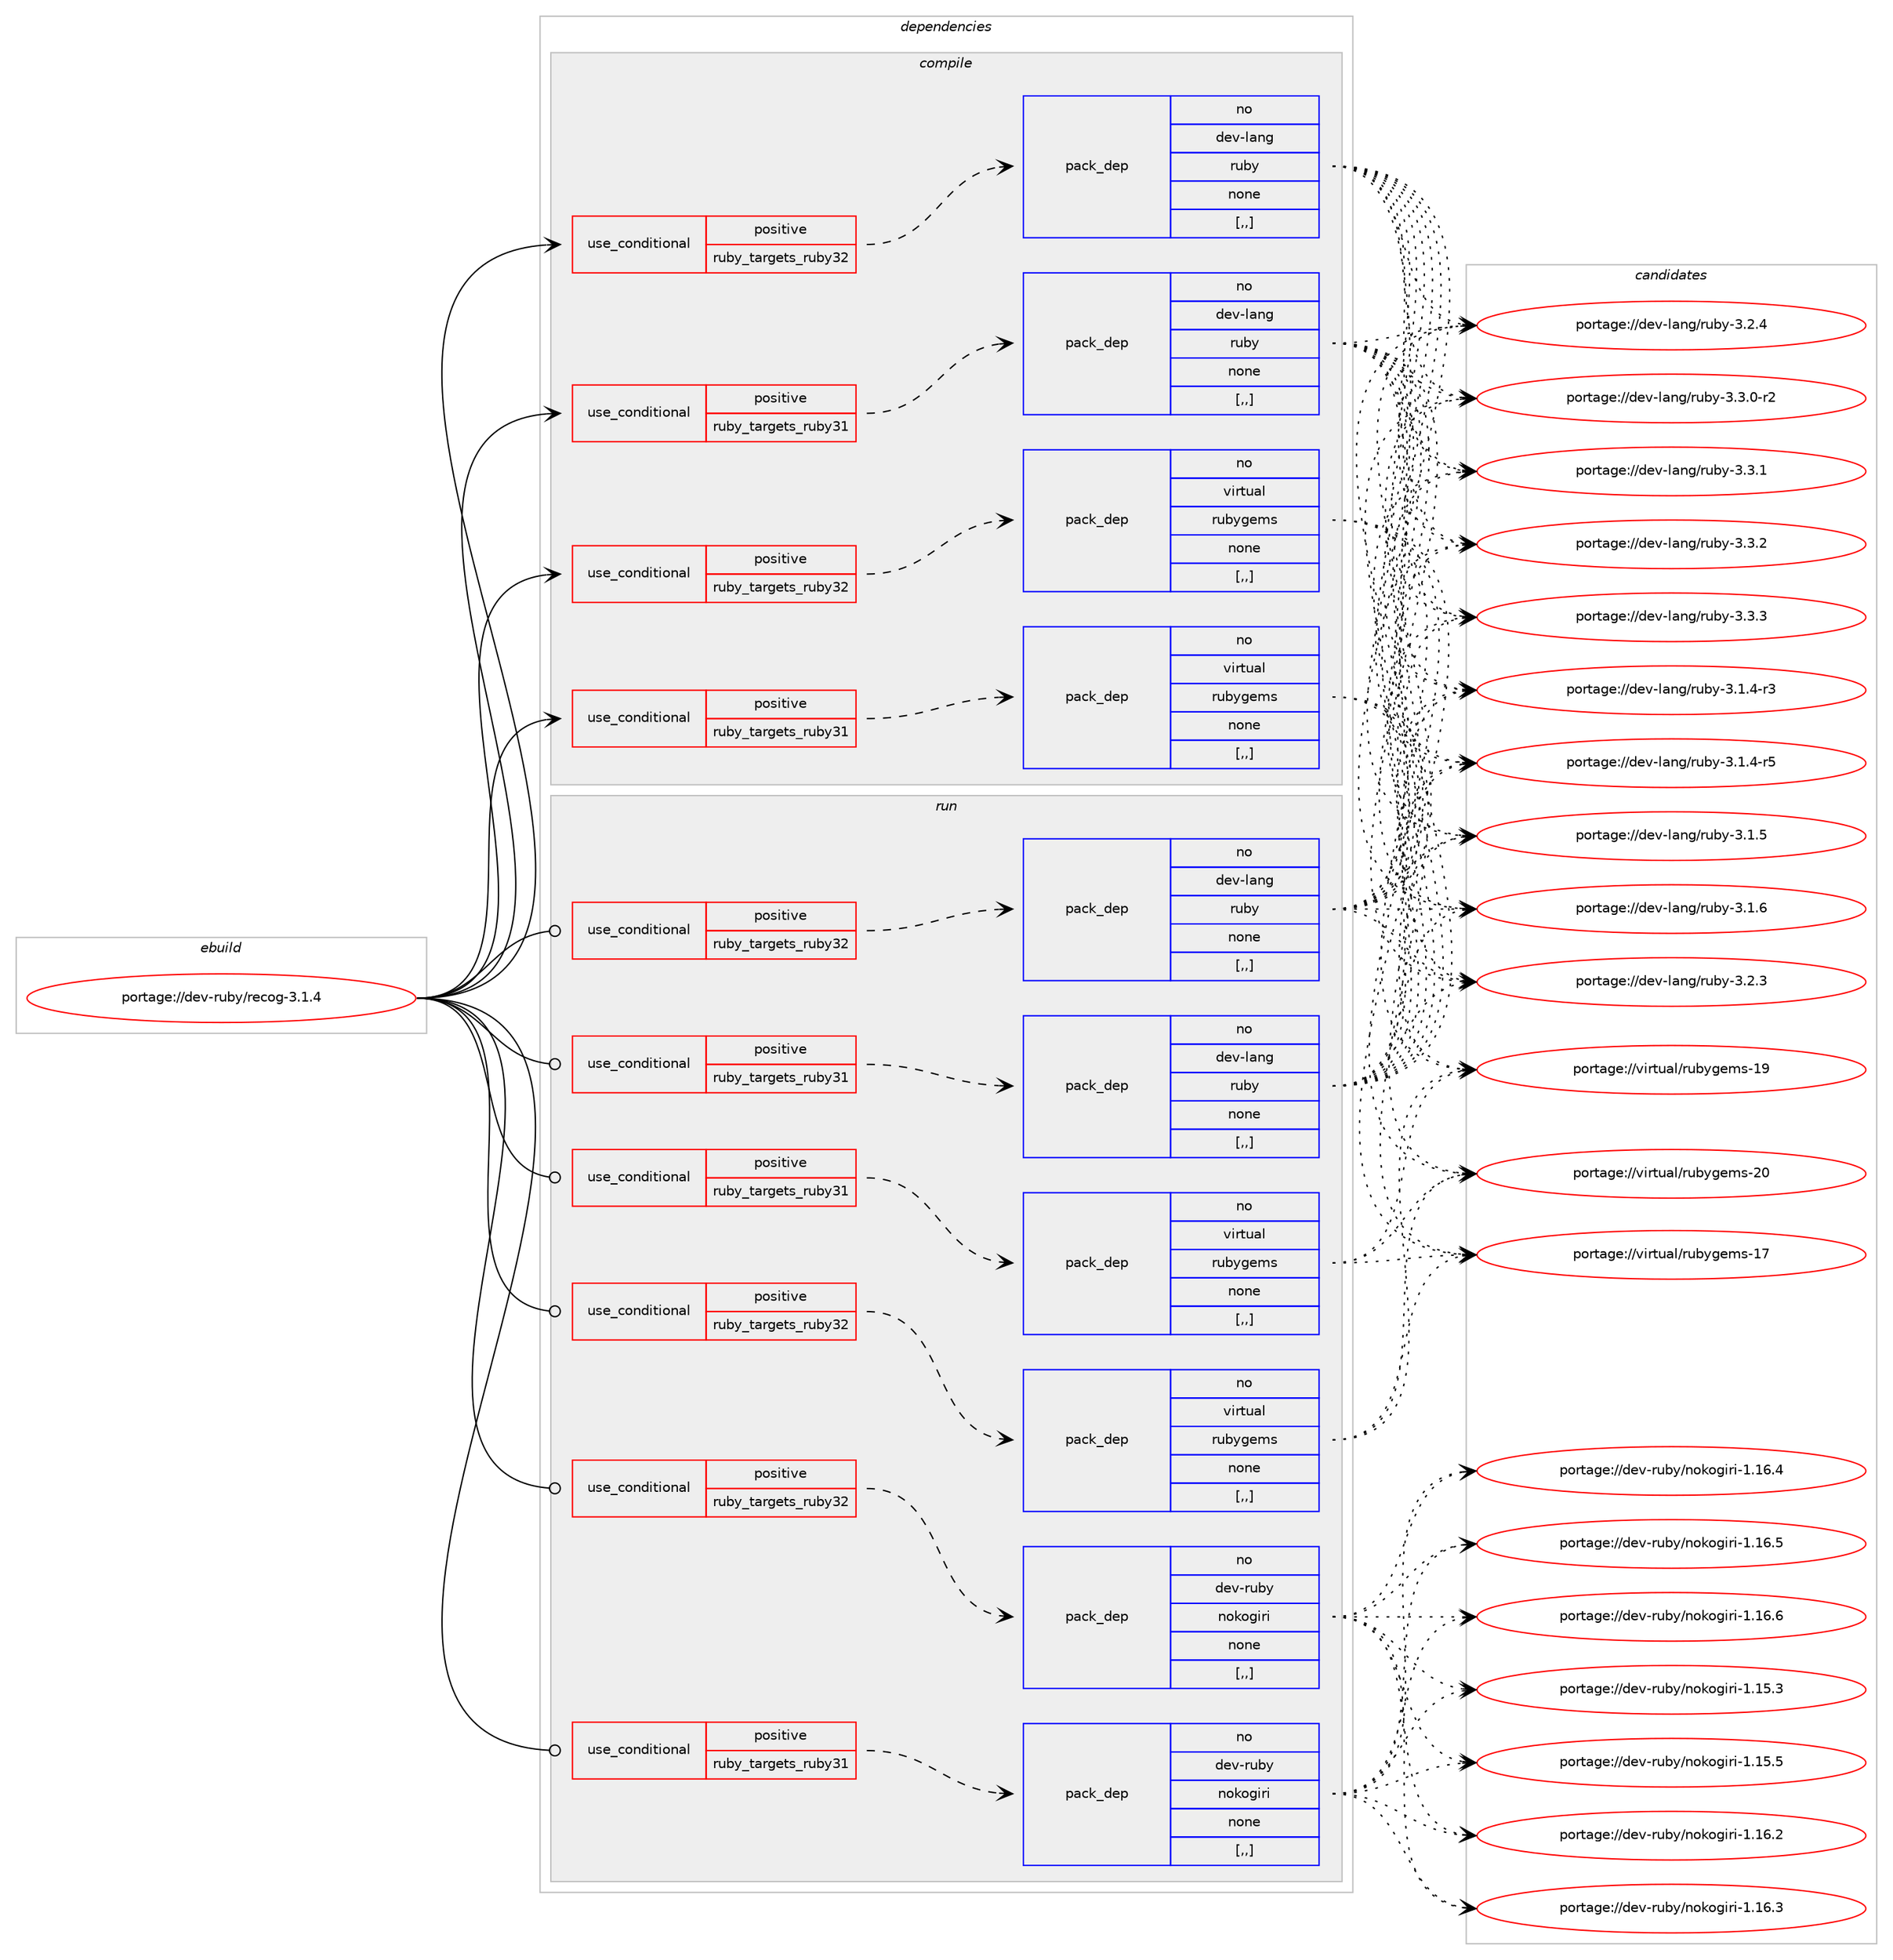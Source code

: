 digraph prolog {

# *************
# Graph options
# *************

newrank=true;
concentrate=true;
compound=true;
graph [rankdir=LR,fontname=Helvetica,fontsize=10,ranksep=1.5];#, ranksep=2.5, nodesep=0.2];
edge  [arrowhead=vee];
node  [fontname=Helvetica,fontsize=10];

# **********
# The ebuild
# **********

subgraph cluster_leftcol {
color=gray;
rank=same;
label=<<i>ebuild</i>>;
id [label="portage://dev-ruby/recog-3.1.4", color=red, width=4, href="../dev-ruby/recog-3.1.4.svg"];
}

# ****************
# The dependencies
# ****************

subgraph cluster_midcol {
color=gray;
label=<<i>dependencies</i>>;
subgraph cluster_compile {
fillcolor="#eeeeee";
style=filled;
label=<<i>compile</i>>;
subgraph cond52630 {
dependency193392 [label=<<TABLE BORDER="0" CELLBORDER="1" CELLSPACING="0" CELLPADDING="4"><TR><TD ROWSPAN="3" CELLPADDING="10">use_conditional</TD></TR><TR><TD>positive</TD></TR><TR><TD>ruby_targets_ruby31</TD></TR></TABLE>>, shape=none, color=red];
subgraph pack139440 {
dependency193393 [label=<<TABLE BORDER="0" CELLBORDER="1" CELLSPACING="0" CELLPADDING="4" WIDTH="220"><TR><TD ROWSPAN="6" CELLPADDING="30">pack_dep</TD></TR><TR><TD WIDTH="110">no</TD></TR><TR><TD>dev-lang</TD></TR><TR><TD>ruby</TD></TR><TR><TD>none</TD></TR><TR><TD>[,,]</TD></TR></TABLE>>, shape=none, color=blue];
}
dependency193392:e -> dependency193393:w [weight=20,style="dashed",arrowhead="vee"];
}
id:e -> dependency193392:w [weight=20,style="solid",arrowhead="vee"];
subgraph cond52631 {
dependency193394 [label=<<TABLE BORDER="0" CELLBORDER="1" CELLSPACING="0" CELLPADDING="4"><TR><TD ROWSPAN="3" CELLPADDING="10">use_conditional</TD></TR><TR><TD>positive</TD></TR><TR><TD>ruby_targets_ruby31</TD></TR></TABLE>>, shape=none, color=red];
subgraph pack139441 {
dependency193395 [label=<<TABLE BORDER="0" CELLBORDER="1" CELLSPACING="0" CELLPADDING="4" WIDTH="220"><TR><TD ROWSPAN="6" CELLPADDING="30">pack_dep</TD></TR><TR><TD WIDTH="110">no</TD></TR><TR><TD>virtual</TD></TR><TR><TD>rubygems</TD></TR><TR><TD>none</TD></TR><TR><TD>[,,]</TD></TR></TABLE>>, shape=none, color=blue];
}
dependency193394:e -> dependency193395:w [weight=20,style="dashed",arrowhead="vee"];
}
id:e -> dependency193394:w [weight=20,style="solid",arrowhead="vee"];
subgraph cond52632 {
dependency193396 [label=<<TABLE BORDER="0" CELLBORDER="1" CELLSPACING="0" CELLPADDING="4"><TR><TD ROWSPAN="3" CELLPADDING="10">use_conditional</TD></TR><TR><TD>positive</TD></TR><TR><TD>ruby_targets_ruby32</TD></TR></TABLE>>, shape=none, color=red];
subgraph pack139442 {
dependency193397 [label=<<TABLE BORDER="0" CELLBORDER="1" CELLSPACING="0" CELLPADDING="4" WIDTH="220"><TR><TD ROWSPAN="6" CELLPADDING="30">pack_dep</TD></TR><TR><TD WIDTH="110">no</TD></TR><TR><TD>dev-lang</TD></TR><TR><TD>ruby</TD></TR><TR><TD>none</TD></TR><TR><TD>[,,]</TD></TR></TABLE>>, shape=none, color=blue];
}
dependency193396:e -> dependency193397:w [weight=20,style="dashed",arrowhead="vee"];
}
id:e -> dependency193396:w [weight=20,style="solid",arrowhead="vee"];
subgraph cond52633 {
dependency193398 [label=<<TABLE BORDER="0" CELLBORDER="1" CELLSPACING="0" CELLPADDING="4"><TR><TD ROWSPAN="3" CELLPADDING="10">use_conditional</TD></TR><TR><TD>positive</TD></TR><TR><TD>ruby_targets_ruby32</TD></TR></TABLE>>, shape=none, color=red];
subgraph pack139443 {
dependency193399 [label=<<TABLE BORDER="0" CELLBORDER="1" CELLSPACING="0" CELLPADDING="4" WIDTH="220"><TR><TD ROWSPAN="6" CELLPADDING="30">pack_dep</TD></TR><TR><TD WIDTH="110">no</TD></TR><TR><TD>virtual</TD></TR><TR><TD>rubygems</TD></TR><TR><TD>none</TD></TR><TR><TD>[,,]</TD></TR></TABLE>>, shape=none, color=blue];
}
dependency193398:e -> dependency193399:w [weight=20,style="dashed",arrowhead="vee"];
}
id:e -> dependency193398:w [weight=20,style="solid",arrowhead="vee"];
}
subgraph cluster_compileandrun {
fillcolor="#eeeeee";
style=filled;
label=<<i>compile and run</i>>;
}
subgraph cluster_run {
fillcolor="#eeeeee";
style=filled;
label=<<i>run</i>>;
subgraph cond52634 {
dependency193400 [label=<<TABLE BORDER="0" CELLBORDER="1" CELLSPACING="0" CELLPADDING="4"><TR><TD ROWSPAN="3" CELLPADDING="10">use_conditional</TD></TR><TR><TD>positive</TD></TR><TR><TD>ruby_targets_ruby31</TD></TR></TABLE>>, shape=none, color=red];
subgraph pack139444 {
dependency193401 [label=<<TABLE BORDER="0" CELLBORDER="1" CELLSPACING="0" CELLPADDING="4" WIDTH="220"><TR><TD ROWSPAN="6" CELLPADDING="30">pack_dep</TD></TR><TR><TD WIDTH="110">no</TD></TR><TR><TD>dev-lang</TD></TR><TR><TD>ruby</TD></TR><TR><TD>none</TD></TR><TR><TD>[,,]</TD></TR></TABLE>>, shape=none, color=blue];
}
dependency193400:e -> dependency193401:w [weight=20,style="dashed",arrowhead="vee"];
}
id:e -> dependency193400:w [weight=20,style="solid",arrowhead="odot"];
subgraph cond52635 {
dependency193402 [label=<<TABLE BORDER="0" CELLBORDER="1" CELLSPACING="0" CELLPADDING="4"><TR><TD ROWSPAN="3" CELLPADDING="10">use_conditional</TD></TR><TR><TD>positive</TD></TR><TR><TD>ruby_targets_ruby31</TD></TR></TABLE>>, shape=none, color=red];
subgraph pack139445 {
dependency193403 [label=<<TABLE BORDER="0" CELLBORDER="1" CELLSPACING="0" CELLPADDING="4" WIDTH="220"><TR><TD ROWSPAN="6" CELLPADDING="30">pack_dep</TD></TR><TR><TD WIDTH="110">no</TD></TR><TR><TD>dev-ruby</TD></TR><TR><TD>nokogiri</TD></TR><TR><TD>none</TD></TR><TR><TD>[,,]</TD></TR></TABLE>>, shape=none, color=blue];
}
dependency193402:e -> dependency193403:w [weight=20,style="dashed",arrowhead="vee"];
}
id:e -> dependency193402:w [weight=20,style="solid",arrowhead="odot"];
subgraph cond52636 {
dependency193404 [label=<<TABLE BORDER="0" CELLBORDER="1" CELLSPACING="0" CELLPADDING="4"><TR><TD ROWSPAN="3" CELLPADDING="10">use_conditional</TD></TR><TR><TD>positive</TD></TR><TR><TD>ruby_targets_ruby31</TD></TR></TABLE>>, shape=none, color=red];
subgraph pack139446 {
dependency193405 [label=<<TABLE BORDER="0" CELLBORDER="1" CELLSPACING="0" CELLPADDING="4" WIDTH="220"><TR><TD ROWSPAN="6" CELLPADDING="30">pack_dep</TD></TR><TR><TD WIDTH="110">no</TD></TR><TR><TD>virtual</TD></TR><TR><TD>rubygems</TD></TR><TR><TD>none</TD></TR><TR><TD>[,,]</TD></TR></TABLE>>, shape=none, color=blue];
}
dependency193404:e -> dependency193405:w [weight=20,style="dashed",arrowhead="vee"];
}
id:e -> dependency193404:w [weight=20,style="solid",arrowhead="odot"];
subgraph cond52637 {
dependency193406 [label=<<TABLE BORDER="0" CELLBORDER="1" CELLSPACING="0" CELLPADDING="4"><TR><TD ROWSPAN="3" CELLPADDING="10">use_conditional</TD></TR><TR><TD>positive</TD></TR><TR><TD>ruby_targets_ruby32</TD></TR></TABLE>>, shape=none, color=red];
subgraph pack139447 {
dependency193407 [label=<<TABLE BORDER="0" CELLBORDER="1" CELLSPACING="0" CELLPADDING="4" WIDTH="220"><TR><TD ROWSPAN="6" CELLPADDING="30">pack_dep</TD></TR><TR><TD WIDTH="110">no</TD></TR><TR><TD>dev-lang</TD></TR><TR><TD>ruby</TD></TR><TR><TD>none</TD></TR><TR><TD>[,,]</TD></TR></TABLE>>, shape=none, color=blue];
}
dependency193406:e -> dependency193407:w [weight=20,style="dashed",arrowhead="vee"];
}
id:e -> dependency193406:w [weight=20,style="solid",arrowhead="odot"];
subgraph cond52638 {
dependency193408 [label=<<TABLE BORDER="0" CELLBORDER="1" CELLSPACING="0" CELLPADDING="4"><TR><TD ROWSPAN="3" CELLPADDING="10">use_conditional</TD></TR><TR><TD>positive</TD></TR><TR><TD>ruby_targets_ruby32</TD></TR></TABLE>>, shape=none, color=red];
subgraph pack139448 {
dependency193409 [label=<<TABLE BORDER="0" CELLBORDER="1" CELLSPACING="0" CELLPADDING="4" WIDTH="220"><TR><TD ROWSPAN="6" CELLPADDING="30">pack_dep</TD></TR><TR><TD WIDTH="110">no</TD></TR><TR><TD>dev-ruby</TD></TR><TR><TD>nokogiri</TD></TR><TR><TD>none</TD></TR><TR><TD>[,,]</TD></TR></TABLE>>, shape=none, color=blue];
}
dependency193408:e -> dependency193409:w [weight=20,style="dashed",arrowhead="vee"];
}
id:e -> dependency193408:w [weight=20,style="solid",arrowhead="odot"];
subgraph cond52639 {
dependency193410 [label=<<TABLE BORDER="0" CELLBORDER="1" CELLSPACING="0" CELLPADDING="4"><TR><TD ROWSPAN="3" CELLPADDING="10">use_conditional</TD></TR><TR><TD>positive</TD></TR><TR><TD>ruby_targets_ruby32</TD></TR></TABLE>>, shape=none, color=red];
subgraph pack139449 {
dependency193411 [label=<<TABLE BORDER="0" CELLBORDER="1" CELLSPACING="0" CELLPADDING="4" WIDTH="220"><TR><TD ROWSPAN="6" CELLPADDING="30">pack_dep</TD></TR><TR><TD WIDTH="110">no</TD></TR><TR><TD>virtual</TD></TR><TR><TD>rubygems</TD></TR><TR><TD>none</TD></TR><TR><TD>[,,]</TD></TR></TABLE>>, shape=none, color=blue];
}
dependency193410:e -> dependency193411:w [weight=20,style="dashed",arrowhead="vee"];
}
id:e -> dependency193410:w [weight=20,style="solid",arrowhead="odot"];
}
}

# **************
# The candidates
# **************

subgraph cluster_choices {
rank=same;
color=gray;
label=<<i>candidates</i>>;

subgraph choice139440 {
color=black;
nodesep=1;
choice100101118451089711010347114117981214551464946524511451 [label="portage://dev-lang/ruby-3.1.4-r3", color=red, width=4,href="../dev-lang/ruby-3.1.4-r3.svg"];
choice100101118451089711010347114117981214551464946524511453 [label="portage://dev-lang/ruby-3.1.4-r5", color=red, width=4,href="../dev-lang/ruby-3.1.4-r5.svg"];
choice10010111845108971101034711411798121455146494653 [label="portage://dev-lang/ruby-3.1.5", color=red, width=4,href="../dev-lang/ruby-3.1.5.svg"];
choice10010111845108971101034711411798121455146494654 [label="portage://dev-lang/ruby-3.1.6", color=red, width=4,href="../dev-lang/ruby-3.1.6.svg"];
choice10010111845108971101034711411798121455146504651 [label="portage://dev-lang/ruby-3.2.3", color=red, width=4,href="../dev-lang/ruby-3.2.3.svg"];
choice10010111845108971101034711411798121455146504652 [label="portage://dev-lang/ruby-3.2.4", color=red, width=4,href="../dev-lang/ruby-3.2.4.svg"];
choice100101118451089711010347114117981214551465146484511450 [label="portage://dev-lang/ruby-3.3.0-r2", color=red, width=4,href="../dev-lang/ruby-3.3.0-r2.svg"];
choice10010111845108971101034711411798121455146514649 [label="portage://dev-lang/ruby-3.3.1", color=red, width=4,href="../dev-lang/ruby-3.3.1.svg"];
choice10010111845108971101034711411798121455146514650 [label="portage://dev-lang/ruby-3.3.2", color=red, width=4,href="../dev-lang/ruby-3.3.2.svg"];
choice10010111845108971101034711411798121455146514651 [label="portage://dev-lang/ruby-3.3.3", color=red, width=4,href="../dev-lang/ruby-3.3.3.svg"];
dependency193393:e -> choice100101118451089711010347114117981214551464946524511451:w [style=dotted,weight="100"];
dependency193393:e -> choice100101118451089711010347114117981214551464946524511453:w [style=dotted,weight="100"];
dependency193393:e -> choice10010111845108971101034711411798121455146494653:w [style=dotted,weight="100"];
dependency193393:e -> choice10010111845108971101034711411798121455146494654:w [style=dotted,weight="100"];
dependency193393:e -> choice10010111845108971101034711411798121455146504651:w [style=dotted,weight="100"];
dependency193393:e -> choice10010111845108971101034711411798121455146504652:w [style=dotted,weight="100"];
dependency193393:e -> choice100101118451089711010347114117981214551465146484511450:w [style=dotted,weight="100"];
dependency193393:e -> choice10010111845108971101034711411798121455146514649:w [style=dotted,weight="100"];
dependency193393:e -> choice10010111845108971101034711411798121455146514650:w [style=dotted,weight="100"];
dependency193393:e -> choice10010111845108971101034711411798121455146514651:w [style=dotted,weight="100"];
}
subgraph choice139441 {
color=black;
nodesep=1;
choice118105114116117971084711411798121103101109115454955 [label="portage://virtual/rubygems-17", color=red, width=4,href="../virtual/rubygems-17.svg"];
choice118105114116117971084711411798121103101109115454957 [label="portage://virtual/rubygems-19", color=red, width=4,href="../virtual/rubygems-19.svg"];
choice118105114116117971084711411798121103101109115455048 [label="portage://virtual/rubygems-20", color=red, width=4,href="../virtual/rubygems-20.svg"];
dependency193395:e -> choice118105114116117971084711411798121103101109115454955:w [style=dotted,weight="100"];
dependency193395:e -> choice118105114116117971084711411798121103101109115454957:w [style=dotted,weight="100"];
dependency193395:e -> choice118105114116117971084711411798121103101109115455048:w [style=dotted,weight="100"];
}
subgraph choice139442 {
color=black;
nodesep=1;
choice100101118451089711010347114117981214551464946524511451 [label="portage://dev-lang/ruby-3.1.4-r3", color=red, width=4,href="../dev-lang/ruby-3.1.4-r3.svg"];
choice100101118451089711010347114117981214551464946524511453 [label="portage://dev-lang/ruby-3.1.4-r5", color=red, width=4,href="../dev-lang/ruby-3.1.4-r5.svg"];
choice10010111845108971101034711411798121455146494653 [label="portage://dev-lang/ruby-3.1.5", color=red, width=4,href="../dev-lang/ruby-3.1.5.svg"];
choice10010111845108971101034711411798121455146494654 [label="portage://dev-lang/ruby-3.1.6", color=red, width=4,href="../dev-lang/ruby-3.1.6.svg"];
choice10010111845108971101034711411798121455146504651 [label="portage://dev-lang/ruby-3.2.3", color=red, width=4,href="../dev-lang/ruby-3.2.3.svg"];
choice10010111845108971101034711411798121455146504652 [label="portage://dev-lang/ruby-3.2.4", color=red, width=4,href="../dev-lang/ruby-3.2.4.svg"];
choice100101118451089711010347114117981214551465146484511450 [label="portage://dev-lang/ruby-3.3.0-r2", color=red, width=4,href="../dev-lang/ruby-3.3.0-r2.svg"];
choice10010111845108971101034711411798121455146514649 [label="portage://dev-lang/ruby-3.3.1", color=red, width=4,href="../dev-lang/ruby-3.3.1.svg"];
choice10010111845108971101034711411798121455146514650 [label="portage://dev-lang/ruby-3.3.2", color=red, width=4,href="../dev-lang/ruby-3.3.2.svg"];
choice10010111845108971101034711411798121455146514651 [label="portage://dev-lang/ruby-3.3.3", color=red, width=4,href="../dev-lang/ruby-3.3.3.svg"];
dependency193397:e -> choice100101118451089711010347114117981214551464946524511451:w [style=dotted,weight="100"];
dependency193397:e -> choice100101118451089711010347114117981214551464946524511453:w [style=dotted,weight="100"];
dependency193397:e -> choice10010111845108971101034711411798121455146494653:w [style=dotted,weight="100"];
dependency193397:e -> choice10010111845108971101034711411798121455146494654:w [style=dotted,weight="100"];
dependency193397:e -> choice10010111845108971101034711411798121455146504651:w [style=dotted,weight="100"];
dependency193397:e -> choice10010111845108971101034711411798121455146504652:w [style=dotted,weight="100"];
dependency193397:e -> choice100101118451089711010347114117981214551465146484511450:w [style=dotted,weight="100"];
dependency193397:e -> choice10010111845108971101034711411798121455146514649:w [style=dotted,weight="100"];
dependency193397:e -> choice10010111845108971101034711411798121455146514650:w [style=dotted,weight="100"];
dependency193397:e -> choice10010111845108971101034711411798121455146514651:w [style=dotted,weight="100"];
}
subgraph choice139443 {
color=black;
nodesep=1;
choice118105114116117971084711411798121103101109115454955 [label="portage://virtual/rubygems-17", color=red, width=4,href="../virtual/rubygems-17.svg"];
choice118105114116117971084711411798121103101109115454957 [label="portage://virtual/rubygems-19", color=red, width=4,href="../virtual/rubygems-19.svg"];
choice118105114116117971084711411798121103101109115455048 [label="portage://virtual/rubygems-20", color=red, width=4,href="../virtual/rubygems-20.svg"];
dependency193399:e -> choice118105114116117971084711411798121103101109115454955:w [style=dotted,weight="100"];
dependency193399:e -> choice118105114116117971084711411798121103101109115454957:w [style=dotted,weight="100"];
dependency193399:e -> choice118105114116117971084711411798121103101109115455048:w [style=dotted,weight="100"];
}
subgraph choice139444 {
color=black;
nodesep=1;
choice100101118451089711010347114117981214551464946524511451 [label="portage://dev-lang/ruby-3.1.4-r3", color=red, width=4,href="../dev-lang/ruby-3.1.4-r3.svg"];
choice100101118451089711010347114117981214551464946524511453 [label="portage://dev-lang/ruby-3.1.4-r5", color=red, width=4,href="../dev-lang/ruby-3.1.4-r5.svg"];
choice10010111845108971101034711411798121455146494653 [label="portage://dev-lang/ruby-3.1.5", color=red, width=4,href="../dev-lang/ruby-3.1.5.svg"];
choice10010111845108971101034711411798121455146494654 [label="portage://dev-lang/ruby-3.1.6", color=red, width=4,href="../dev-lang/ruby-3.1.6.svg"];
choice10010111845108971101034711411798121455146504651 [label="portage://dev-lang/ruby-3.2.3", color=red, width=4,href="../dev-lang/ruby-3.2.3.svg"];
choice10010111845108971101034711411798121455146504652 [label="portage://dev-lang/ruby-3.2.4", color=red, width=4,href="../dev-lang/ruby-3.2.4.svg"];
choice100101118451089711010347114117981214551465146484511450 [label="portage://dev-lang/ruby-3.3.0-r2", color=red, width=4,href="../dev-lang/ruby-3.3.0-r2.svg"];
choice10010111845108971101034711411798121455146514649 [label="portage://dev-lang/ruby-3.3.1", color=red, width=4,href="../dev-lang/ruby-3.3.1.svg"];
choice10010111845108971101034711411798121455146514650 [label="portage://dev-lang/ruby-3.3.2", color=red, width=4,href="../dev-lang/ruby-3.3.2.svg"];
choice10010111845108971101034711411798121455146514651 [label="portage://dev-lang/ruby-3.3.3", color=red, width=4,href="../dev-lang/ruby-3.3.3.svg"];
dependency193401:e -> choice100101118451089711010347114117981214551464946524511451:w [style=dotted,weight="100"];
dependency193401:e -> choice100101118451089711010347114117981214551464946524511453:w [style=dotted,weight="100"];
dependency193401:e -> choice10010111845108971101034711411798121455146494653:w [style=dotted,weight="100"];
dependency193401:e -> choice10010111845108971101034711411798121455146494654:w [style=dotted,weight="100"];
dependency193401:e -> choice10010111845108971101034711411798121455146504651:w [style=dotted,weight="100"];
dependency193401:e -> choice10010111845108971101034711411798121455146504652:w [style=dotted,weight="100"];
dependency193401:e -> choice100101118451089711010347114117981214551465146484511450:w [style=dotted,weight="100"];
dependency193401:e -> choice10010111845108971101034711411798121455146514649:w [style=dotted,weight="100"];
dependency193401:e -> choice10010111845108971101034711411798121455146514650:w [style=dotted,weight="100"];
dependency193401:e -> choice10010111845108971101034711411798121455146514651:w [style=dotted,weight="100"];
}
subgraph choice139445 {
color=black;
nodesep=1;
choice10010111845114117981214711011110711110310511410545494649534651 [label="portage://dev-ruby/nokogiri-1.15.3", color=red, width=4,href="../dev-ruby/nokogiri-1.15.3.svg"];
choice10010111845114117981214711011110711110310511410545494649534653 [label="portage://dev-ruby/nokogiri-1.15.5", color=red, width=4,href="../dev-ruby/nokogiri-1.15.5.svg"];
choice10010111845114117981214711011110711110310511410545494649544650 [label="portage://dev-ruby/nokogiri-1.16.2", color=red, width=4,href="../dev-ruby/nokogiri-1.16.2.svg"];
choice10010111845114117981214711011110711110310511410545494649544651 [label="portage://dev-ruby/nokogiri-1.16.3", color=red, width=4,href="../dev-ruby/nokogiri-1.16.3.svg"];
choice10010111845114117981214711011110711110310511410545494649544652 [label="portage://dev-ruby/nokogiri-1.16.4", color=red, width=4,href="../dev-ruby/nokogiri-1.16.4.svg"];
choice10010111845114117981214711011110711110310511410545494649544653 [label="portage://dev-ruby/nokogiri-1.16.5", color=red, width=4,href="../dev-ruby/nokogiri-1.16.5.svg"];
choice10010111845114117981214711011110711110310511410545494649544654 [label="portage://dev-ruby/nokogiri-1.16.6", color=red, width=4,href="../dev-ruby/nokogiri-1.16.6.svg"];
dependency193403:e -> choice10010111845114117981214711011110711110310511410545494649534651:w [style=dotted,weight="100"];
dependency193403:e -> choice10010111845114117981214711011110711110310511410545494649534653:w [style=dotted,weight="100"];
dependency193403:e -> choice10010111845114117981214711011110711110310511410545494649544650:w [style=dotted,weight="100"];
dependency193403:e -> choice10010111845114117981214711011110711110310511410545494649544651:w [style=dotted,weight="100"];
dependency193403:e -> choice10010111845114117981214711011110711110310511410545494649544652:w [style=dotted,weight="100"];
dependency193403:e -> choice10010111845114117981214711011110711110310511410545494649544653:w [style=dotted,weight="100"];
dependency193403:e -> choice10010111845114117981214711011110711110310511410545494649544654:w [style=dotted,weight="100"];
}
subgraph choice139446 {
color=black;
nodesep=1;
choice118105114116117971084711411798121103101109115454955 [label="portage://virtual/rubygems-17", color=red, width=4,href="../virtual/rubygems-17.svg"];
choice118105114116117971084711411798121103101109115454957 [label="portage://virtual/rubygems-19", color=red, width=4,href="../virtual/rubygems-19.svg"];
choice118105114116117971084711411798121103101109115455048 [label="portage://virtual/rubygems-20", color=red, width=4,href="../virtual/rubygems-20.svg"];
dependency193405:e -> choice118105114116117971084711411798121103101109115454955:w [style=dotted,weight="100"];
dependency193405:e -> choice118105114116117971084711411798121103101109115454957:w [style=dotted,weight="100"];
dependency193405:e -> choice118105114116117971084711411798121103101109115455048:w [style=dotted,weight="100"];
}
subgraph choice139447 {
color=black;
nodesep=1;
choice100101118451089711010347114117981214551464946524511451 [label="portage://dev-lang/ruby-3.1.4-r3", color=red, width=4,href="../dev-lang/ruby-3.1.4-r3.svg"];
choice100101118451089711010347114117981214551464946524511453 [label="portage://dev-lang/ruby-3.1.4-r5", color=red, width=4,href="../dev-lang/ruby-3.1.4-r5.svg"];
choice10010111845108971101034711411798121455146494653 [label="portage://dev-lang/ruby-3.1.5", color=red, width=4,href="../dev-lang/ruby-3.1.5.svg"];
choice10010111845108971101034711411798121455146494654 [label="portage://dev-lang/ruby-3.1.6", color=red, width=4,href="../dev-lang/ruby-3.1.6.svg"];
choice10010111845108971101034711411798121455146504651 [label="portage://dev-lang/ruby-3.2.3", color=red, width=4,href="../dev-lang/ruby-3.2.3.svg"];
choice10010111845108971101034711411798121455146504652 [label="portage://dev-lang/ruby-3.2.4", color=red, width=4,href="../dev-lang/ruby-3.2.4.svg"];
choice100101118451089711010347114117981214551465146484511450 [label="portage://dev-lang/ruby-3.3.0-r2", color=red, width=4,href="../dev-lang/ruby-3.3.0-r2.svg"];
choice10010111845108971101034711411798121455146514649 [label="portage://dev-lang/ruby-3.3.1", color=red, width=4,href="../dev-lang/ruby-3.3.1.svg"];
choice10010111845108971101034711411798121455146514650 [label="portage://dev-lang/ruby-3.3.2", color=red, width=4,href="../dev-lang/ruby-3.3.2.svg"];
choice10010111845108971101034711411798121455146514651 [label="portage://dev-lang/ruby-3.3.3", color=red, width=4,href="../dev-lang/ruby-3.3.3.svg"];
dependency193407:e -> choice100101118451089711010347114117981214551464946524511451:w [style=dotted,weight="100"];
dependency193407:e -> choice100101118451089711010347114117981214551464946524511453:w [style=dotted,weight="100"];
dependency193407:e -> choice10010111845108971101034711411798121455146494653:w [style=dotted,weight="100"];
dependency193407:e -> choice10010111845108971101034711411798121455146494654:w [style=dotted,weight="100"];
dependency193407:e -> choice10010111845108971101034711411798121455146504651:w [style=dotted,weight="100"];
dependency193407:e -> choice10010111845108971101034711411798121455146504652:w [style=dotted,weight="100"];
dependency193407:e -> choice100101118451089711010347114117981214551465146484511450:w [style=dotted,weight="100"];
dependency193407:e -> choice10010111845108971101034711411798121455146514649:w [style=dotted,weight="100"];
dependency193407:e -> choice10010111845108971101034711411798121455146514650:w [style=dotted,weight="100"];
dependency193407:e -> choice10010111845108971101034711411798121455146514651:w [style=dotted,weight="100"];
}
subgraph choice139448 {
color=black;
nodesep=1;
choice10010111845114117981214711011110711110310511410545494649534651 [label="portage://dev-ruby/nokogiri-1.15.3", color=red, width=4,href="../dev-ruby/nokogiri-1.15.3.svg"];
choice10010111845114117981214711011110711110310511410545494649534653 [label="portage://dev-ruby/nokogiri-1.15.5", color=red, width=4,href="../dev-ruby/nokogiri-1.15.5.svg"];
choice10010111845114117981214711011110711110310511410545494649544650 [label="portage://dev-ruby/nokogiri-1.16.2", color=red, width=4,href="../dev-ruby/nokogiri-1.16.2.svg"];
choice10010111845114117981214711011110711110310511410545494649544651 [label="portage://dev-ruby/nokogiri-1.16.3", color=red, width=4,href="../dev-ruby/nokogiri-1.16.3.svg"];
choice10010111845114117981214711011110711110310511410545494649544652 [label="portage://dev-ruby/nokogiri-1.16.4", color=red, width=4,href="../dev-ruby/nokogiri-1.16.4.svg"];
choice10010111845114117981214711011110711110310511410545494649544653 [label="portage://dev-ruby/nokogiri-1.16.5", color=red, width=4,href="../dev-ruby/nokogiri-1.16.5.svg"];
choice10010111845114117981214711011110711110310511410545494649544654 [label="portage://dev-ruby/nokogiri-1.16.6", color=red, width=4,href="../dev-ruby/nokogiri-1.16.6.svg"];
dependency193409:e -> choice10010111845114117981214711011110711110310511410545494649534651:w [style=dotted,weight="100"];
dependency193409:e -> choice10010111845114117981214711011110711110310511410545494649534653:w [style=dotted,weight="100"];
dependency193409:e -> choice10010111845114117981214711011110711110310511410545494649544650:w [style=dotted,weight="100"];
dependency193409:e -> choice10010111845114117981214711011110711110310511410545494649544651:w [style=dotted,weight="100"];
dependency193409:e -> choice10010111845114117981214711011110711110310511410545494649544652:w [style=dotted,weight="100"];
dependency193409:e -> choice10010111845114117981214711011110711110310511410545494649544653:w [style=dotted,weight="100"];
dependency193409:e -> choice10010111845114117981214711011110711110310511410545494649544654:w [style=dotted,weight="100"];
}
subgraph choice139449 {
color=black;
nodesep=1;
choice118105114116117971084711411798121103101109115454955 [label="portage://virtual/rubygems-17", color=red, width=4,href="../virtual/rubygems-17.svg"];
choice118105114116117971084711411798121103101109115454957 [label="portage://virtual/rubygems-19", color=red, width=4,href="../virtual/rubygems-19.svg"];
choice118105114116117971084711411798121103101109115455048 [label="portage://virtual/rubygems-20", color=red, width=4,href="../virtual/rubygems-20.svg"];
dependency193411:e -> choice118105114116117971084711411798121103101109115454955:w [style=dotted,weight="100"];
dependency193411:e -> choice118105114116117971084711411798121103101109115454957:w [style=dotted,weight="100"];
dependency193411:e -> choice118105114116117971084711411798121103101109115455048:w [style=dotted,weight="100"];
}
}

}
